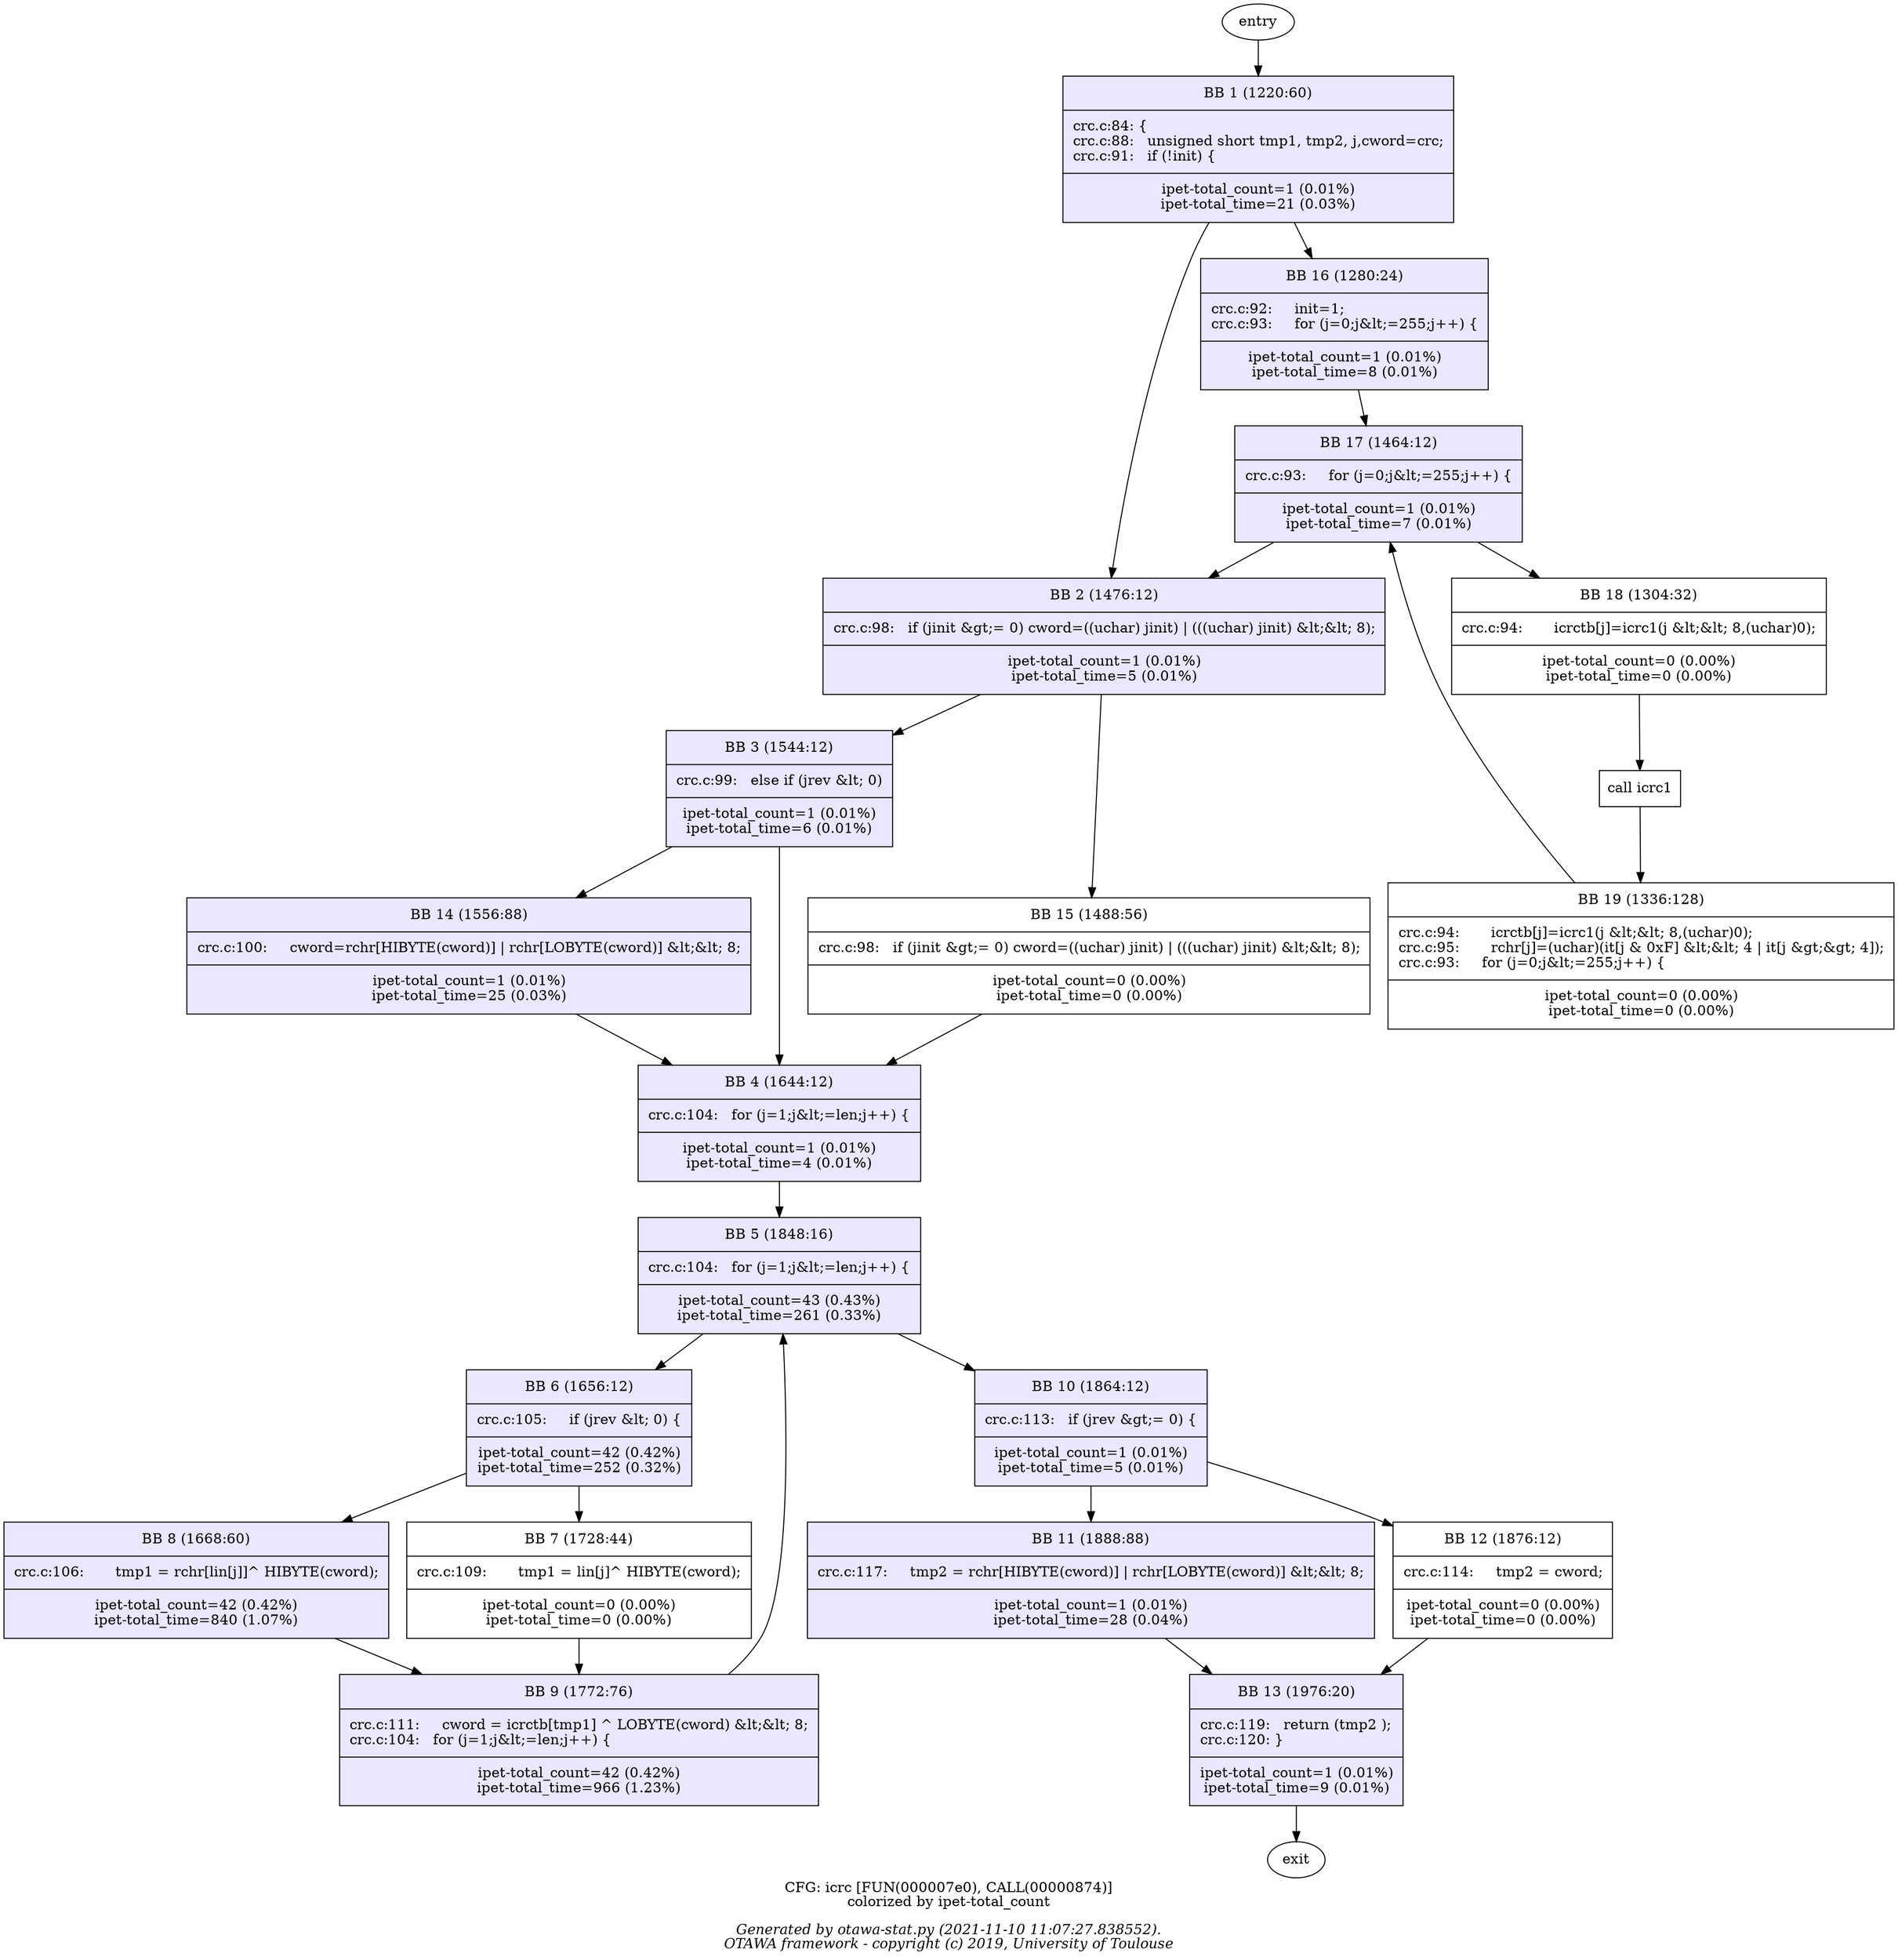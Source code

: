 digraph _3 {
	_3_0 [label="entry"];
	_3_1 [margin=0,shape="box",label=<<table border='0' cellpadding='8px'><tr><td>BB 1 (1220:60)</td></tr><hr/><tr><td align='left'>crc.c:84: {
<br align='left'/>crc.c:88: &nbsp;&nbsp;unsigned&nbsp;short&nbsp;tmp1,&nbsp;tmp2,&nbsp;j,cword=crc;
<br align='left'/>crc.c:91: &nbsp;&nbsp;if&nbsp;(!init)&nbsp;{
<br align='left'/></td></tr><hr/><tr><td>ipet-total_count=1 (0.01%)<br/>ipet-total_time=21 (0.03%)<br/></td></tr></table>>,fillcolor="#eae7ff",style="filled",fontcolor="#000000"];
	_3_2 [margin=0,shape="box",label=<<table border='0' cellpadding='8px'><tr><td>BB 2 (1476:12)</td></tr><hr/><tr><td align='left'>crc.c:98: &nbsp;&nbsp;if&nbsp;(jinit&nbsp;&amp;gt;=&nbsp;0)&nbsp;cword=((uchar)&nbsp;jinit)&nbsp;|&nbsp;(((uchar)&nbsp;jinit)&nbsp;&amp;lt;&amp;lt;&nbsp;8);
<br align='left'/></td></tr><hr/><tr><td>ipet-total_count=1 (0.01%)<br/>ipet-total_time=5 (0.01%)<br/></td></tr></table>>,fillcolor="#eae7ff",style="filled",fontcolor="#000000"];
	_3_3 [margin=0,shape="box",label=<<table border='0' cellpadding='8px'><tr><td>BB 3 (1544:12)</td></tr><hr/><tr><td align='left'>crc.c:99: &nbsp;&nbsp;else&nbsp;if&nbsp;(jrev&nbsp;&amp;lt;&nbsp;0)
<br align='left'/></td></tr><hr/><tr><td>ipet-total_count=1 (0.01%)<br/>ipet-total_time=6 (0.01%)<br/></td></tr></table>>,fillcolor="#eae7ff",style="filled",fontcolor="#000000"];
	_3_4 [margin=0,shape="box",label=<<table border='0' cellpadding='8px'><tr><td>BB 4 (1644:12)</td></tr><hr/><tr><td align='left'>crc.c:104: &nbsp;&nbsp;for&nbsp;(j=1;j&amp;lt;=len;j++)&nbsp;{
<br align='left'/></td></tr><hr/><tr><td>ipet-total_count=1 (0.01%)<br/>ipet-total_time=4 (0.01%)<br/></td></tr></table>>,fillcolor="#eae7ff",style="filled",fontcolor="#000000"];
	_3_5 [margin=0,shape="box",label=<<table border='0' cellpadding='8px'><tr><td>BB 5 (1848:16)</td></tr><hr/><tr><td align='left'>crc.c:104: &nbsp;&nbsp;for&nbsp;(j=1;j&amp;lt;=len;j++)&nbsp;{
<br align='left'/></td></tr><hr/><tr><td>ipet-total_count=43 (0.43%)<br/>ipet-total_time=261 (0.33%)<br/></td></tr></table>>,fillcolor="#eae7ff",style="filled",fontcolor="#000000"];
	_3_6 [margin=0,shape="box",label=<<table border='0' cellpadding='8px'><tr><td>BB 6 (1656:12)</td></tr><hr/><tr><td align='left'>crc.c:105: &nbsp;&nbsp;&nbsp;&nbsp;if&nbsp;(jrev&nbsp;&amp;lt;&nbsp;0)&nbsp;{
<br align='left'/></td></tr><hr/><tr><td>ipet-total_count=42 (0.42%)<br/>ipet-total_time=252 (0.32%)<br/></td></tr></table>>,fillcolor="#eae7ff",style="filled",fontcolor="#000000"];
	_3_7 [margin=0,shape="box",label=<<table border='0' cellpadding='8px'><tr><td>BB 7 (1728:44)</td></tr><hr/><tr><td align='left'>crc.c:109: &nbsp;&nbsp;&nbsp;&nbsp;&nbsp;&nbsp;tmp1&nbsp;=&nbsp;lin[j]^&nbsp;HIBYTE(cword);
<br align='left'/></td></tr><hr/><tr><td>ipet-total_count=0 (0.00%)<br/>ipet-total_time=0 (0.00%)<br/></td></tr></table>>];
	_3_8 [margin=0,shape="box",label=<<table border='0' cellpadding='8px'><tr><td>BB 8 (1668:60)</td></tr><hr/><tr><td align='left'>crc.c:106: &nbsp;&nbsp;&nbsp;&nbsp;&nbsp;&nbsp;tmp1&nbsp;=&nbsp;rchr[lin[j]]^&nbsp;HIBYTE(cword);
<br align='left'/></td></tr><hr/><tr><td>ipet-total_count=42 (0.42%)<br/>ipet-total_time=840 (1.07%)<br/></td></tr></table>>,fillcolor="#eae7ff",style="filled",fontcolor="#000000"];
	_3_9 [margin=0,shape="box",label=<<table border='0' cellpadding='8px'><tr><td>BB 9 (1772:76)</td></tr><hr/><tr><td align='left'>crc.c:111: &nbsp;&nbsp;&nbsp;&nbsp;cword&nbsp;=&nbsp;icrctb[tmp1]&nbsp;^&nbsp;LOBYTE(cword)&nbsp;&amp;lt;&amp;lt;&nbsp;8;
<br align='left'/>crc.c:104: &nbsp;&nbsp;for&nbsp;(j=1;j&amp;lt;=len;j++)&nbsp;{
<br align='left'/></td></tr><hr/><tr><td>ipet-total_count=42 (0.42%)<br/>ipet-total_time=966 (1.23%)<br/></td></tr></table>>,fillcolor="#eae7ff",style="filled",fontcolor="#000000"];
	_3_10 [margin=0,shape="box",label=<<table border='0' cellpadding='8px'><tr><td>BB 10 (1864:12)</td></tr><hr/><tr><td align='left'>crc.c:113: &nbsp;&nbsp;if&nbsp;(jrev&nbsp;&amp;gt;=&nbsp;0)&nbsp;{
<br align='left'/></td></tr><hr/><tr><td>ipet-total_count=1 (0.01%)<br/>ipet-total_time=5 (0.01%)<br/></td></tr></table>>,fillcolor="#eae7ff",style="filled",fontcolor="#000000"];
	_3_11 [margin=0,shape="box",label=<<table border='0' cellpadding='8px'><tr><td>BB 11 (1888:88)</td></tr><hr/><tr><td align='left'>crc.c:117: &nbsp;&nbsp;&nbsp;&nbsp;tmp2&nbsp;=&nbsp;rchr[HIBYTE(cword)]&nbsp;|&nbsp;rchr[LOBYTE(cword)]&nbsp;&amp;lt;&amp;lt;&nbsp;8;
<br align='left'/></td></tr><hr/><tr><td>ipet-total_count=1 (0.01%)<br/>ipet-total_time=28 (0.04%)<br/></td></tr></table>>,fillcolor="#eae7ff",style="filled",fontcolor="#000000"];
	_3_12 [margin=0,shape="box",label=<<table border='0' cellpadding='8px'><tr><td>BB 12 (1876:12)</td></tr><hr/><tr><td align='left'>crc.c:114: &nbsp;&nbsp;&nbsp;&nbsp;tmp2&nbsp;=&nbsp;cword;
<br align='left'/></td></tr><hr/><tr><td>ipet-total_count=0 (0.00%)<br/>ipet-total_time=0 (0.00%)<br/></td></tr></table>>];
	_3_13 [margin=0,shape="box",label=<<table border='0' cellpadding='8px'><tr><td>BB 13 (1976:20)</td></tr><hr/><tr><td align='left'>crc.c:119: &nbsp;&nbsp;return&nbsp;(tmp2&nbsp;);
<br align='left'/>crc.c:120: }
<br align='left'/></td></tr><hr/><tr><td>ipet-total_count=1 (0.01%)<br/>ipet-total_time=9 (0.01%)<br/></td></tr></table>>,fillcolor="#eae7ff",style="filled",fontcolor="#000000"];
	_3_14 [margin=0,shape="box",label=<<table border='0' cellpadding='8px'><tr><td>BB 14 (1556:88)</td></tr><hr/><tr><td align='left'>crc.c:100: &nbsp;&nbsp;&nbsp;&nbsp;cword=rchr[HIBYTE(cword)]&nbsp;|&nbsp;rchr[LOBYTE(cword)]&nbsp;&amp;lt;&amp;lt;&nbsp;8;
<br align='left'/></td></tr><hr/><tr><td>ipet-total_count=1 (0.01%)<br/>ipet-total_time=25 (0.03%)<br/></td></tr></table>>,fillcolor="#eae7ff",style="filled",fontcolor="#000000"];
	_3_15 [margin=0,shape="box",label=<<table border='0' cellpadding='8px'><tr><td>BB 15 (1488:56)</td></tr><hr/><tr><td align='left'>crc.c:98: &nbsp;&nbsp;if&nbsp;(jinit&nbsp;&amp;gt;=&nbsp;0)&nbsp;cword=((uchar)&nbsp;jinit)&nbsp;|&nbsp;(((uchar)&nbsp;jinit)&nbsp;&amp;lt;&amp;lt;&nbsp;8);
<br align='left'/></td></tr><hr/><tr><td>ipet-total_count=0 (0.00%)<br/>ipet-total_time=0 (0.00%)<br/></td></tr></table>>];
	_3_16 [margin=0,shape="box",label=<<table border='0' cellpadding='8px'><tr><td>BB 16 (1280:24)</td></tr><hr/><tr><td align='left'>crc.c:92: &nbsp;&nbsp;&nbsp;&nbsp;init=1;
<br align='left'/>crc.c:93: &nbsp;&nbsp;&nbsp;&nbsp;for&nbsp;(j=0;j&amp;lt;=255;j++)&nbsp;{
<br align='left'/></td></tr><hr/><tr><td>ipet-total_count=1 (0.01%)<br/>ipet-total_time=8 (0.01%)<br/></td></tr></table>>,fillcolor="#eae7ff",style="filled",fontcolor="#000000"];
	_3_17 [margin=0,shape="box",label=<<table border='0' cellpadding='8px'><tr><td>BB 17 (1464:12)</td></tr><hr/><tr><td align='left'>crc.c:93: &nbsp;&nbsp;&nbsp;&nbsp;for&nbsp;(j=0;j&amp;lt;=255;j++)&nbsp;{
<br align='left'/></td></tr><hr/><tr><td>ipet-total_count=1 (0.01%)<br/>ipet-total_time=7 (0.01%)<br/></td></tr></table>>,fillcolor="#eae7ff",style="filled",fontcolor="#000000"];
	_3_18 [margin=0,shape="box",label=<<table border='0' cellpadding='8px'><tr><td>BB 18 (1304:32)</td></tr><hr/><tr><td align='left'>crc.c:94: &nbsp;&nbsp;&nbsp;&nbsp;&nbsp;&nbsp;icrctb[j]=icrc1(j&nbsp;&amp;lt;&amp;lt;&nbsp;8,(uchar)0);
<br align='left'/></td></tr><hr/><tr><td>ipet-total_count=0 (0.00%)<br/>ipet-total_time=0 (0.00%)<br/></td></tr></table>>];
	_3_19 [margin=0,shape="box",label=<<table border='0' cellpadding='8px'><tr><td>BB 19 (1336:128)</td></tr><hr/><tr><td align='left'>crc.c:94: &nbsp;&nbsp;&nbsp;&nbsp;&nbsp;&nbsp;icrctb[j]=icrc1(j&nbsp;&amp;lt;&amp;lt;&nbsp;8,(uchar)0);
<br align='left'/>crc.c:95: &nbsp;&nbsp;&nbsp;&nbsp;&nbsp;&nbsp;rchr[j]=(uchar)(it[j&nbsp;&amp;&nbsp;0xF]&nbsp;&amp;lt;&amp;lt;&nbsp;4&nbsp;|&nbsp;it[j&nbsp;&amp;gt;&amp;gt;&nbsp;4]);
<br align='left'/>crc.c:93: &nbsp;&nbsp;&nbsp;&nbsp;for&nbsp;(j=0;j&amp;lt;=255;j++)&nbsp;{
<br align='left'/></td></tr><hr/><tr><td>ipet-total_count=0 (0.00%)<br/>ipet-total_time=0 (0.00%)<br/></td></tr></table>>];
	_3_20 [URL="_4.dot",label="call icrc1",shape="box"];
	_3_21 [label="exit"];
	_3_0 -> _3_1;
	_3_1 -> _3_2;
	_3_1 -> _3_16;
	_3_2 -> _3_3;
	_3_2 -> _3_15;
	_3_3 -> _3_4;
	_3_3 -> _3_14;
	_3_4 -> _3_5;
	_3_5 -> _3_6;
	_3_5 -> _3_10;
	_3_6 -> _3_7;
	_3_6 -> _3_8;
	_3_7 -> _3_9;
	_3_8 -> _3_9;
	_3_9 -> _3_5;
	_3_10 -> _3_11;
	_3_10 -> _3_12;
	_3_11 -> _3_13;
	_3_12 -> _3_13;
	_3_13 -> _3_21;
	_3_14 -> _3_4;
	_3_15 -> _3_4;
	_3_16 -> _3_17;
	_3_17 -> _3_18;
	_3_17 -> _3_2;
	_3_18 -> _3_20;
	_3_19 -> _3_17;
	_3_20 -> _3_19;
label=<CFG: icrc [FUN(000007e0), CALL(00000874)]<br/>colorized by ipet-total_count<br/><BR/><I>Generated by otawa-stat.py (2021-11-10 11:07:27.838552).</I><BR/><I>OTAWA framework - copyright (c) 2019, University of Toulouse</I>>;
}